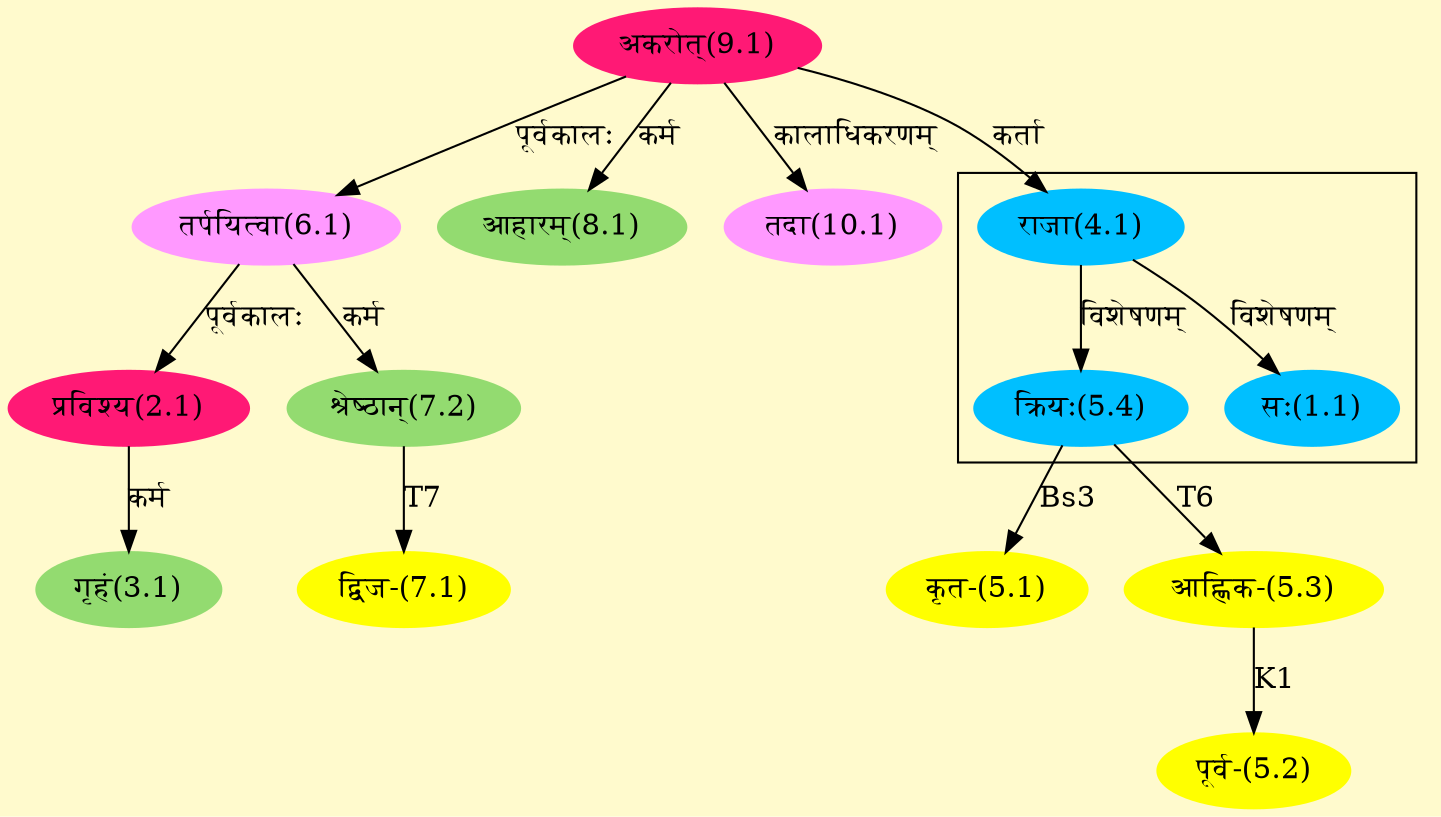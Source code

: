 digraph G{
rankdir=BT;
 compound=true;
 bgcolor="lemonchiffon1";

subgraph cluster_1{
Node1_1 [style=filled, color="#00BFFF" label = "सः(1.1)"]
Node4_1 [style=filled, color="#00BFFF" label = "राजा(4.1)"]
Node5_4 [style=filled, color="#00BFFF" label = "क्रियः(5.4)"]

}
Node2_1 [style=filled, color="#FF1975" label = "प्रविश्य(2.1)"]
Node6_1 [style=filled, color="#FF99FF" label = "तर्पयित्वा(6.1)"]
Node3_1 [style=filled, color="#93DB70" label = "गृहं(3.1)"]
Node4_1 [style=filled, color="#00BFFF" label = "राजा(4.1)"]
Node9_1 [style=filled, color="#FF1975" label = "अकरोत्(9.1)"]
Node5_1 [style=filled, color="#FFFF00" label = "कृत-(5.1)"]
Node5_4 [style=filled, color="#00BFFF" label = "क्रियः(5.4)"]
Node5_2 [style=filled, color="#FFFF00" label = "पूर्व-(5.2)"]
Node5_3 [style=filled, color="#FFFF00" label = "आह्णिक-(5.3)"]
Node7_1 [style=filled, color="#FFFF00" label = "द्विज-(7.1)"]
Node7_2 [style=filled, color="#93DB70" label = "श्रेष्ठान्(7.2)"]
Node8_1 [style=filled, color="#93DB70" label = "आहारम्(8.1)"]
Node [style=filled, color="" label = "()"]
Node10_1 [style=filled, color="#FF99FF" label = "तदा(10.1)"]
/* Start of Relations section */

Node1_1 -> Node4_1 [  label="विशेषणम्"  dir="back" ]
Node2_1 -> Node6_1 [  label="पूर्वकालः"  dir="back" ]
Node3_1 -> Node2_1 [  label="कर्म"  dir="back" ]
Node4_1 -> Node9_1 [  label="कर्ता"  dir="back" ]
Node5_1 -> Node5_4 [  label="Bs3"  dir="back" ]
Node5_2 -> Node5_3 [  label="K1"  dir="back" ]
Node5_3 -> Node5_4 [  label="T6"  dir="back" ]
Node5_4 -> Node4_1 [  label="विशेषणम्"  dir="back" ]
Node6_1 -> Node9_1 [  label="पूर्वकालः"  dir="back" ]
Node7_1 -> Node7_2 [  label="T7"  dir="back" ]
Node7_2 -> Node6_1 [  label="कर्म"  dir="back" ]
Node8_1 -> Node9_1 [  label="कर्म"  dir="back" ]
Node10_1 -> Node9_1 [  label="कालाधिकरणम्"  dir="back" ]
}
